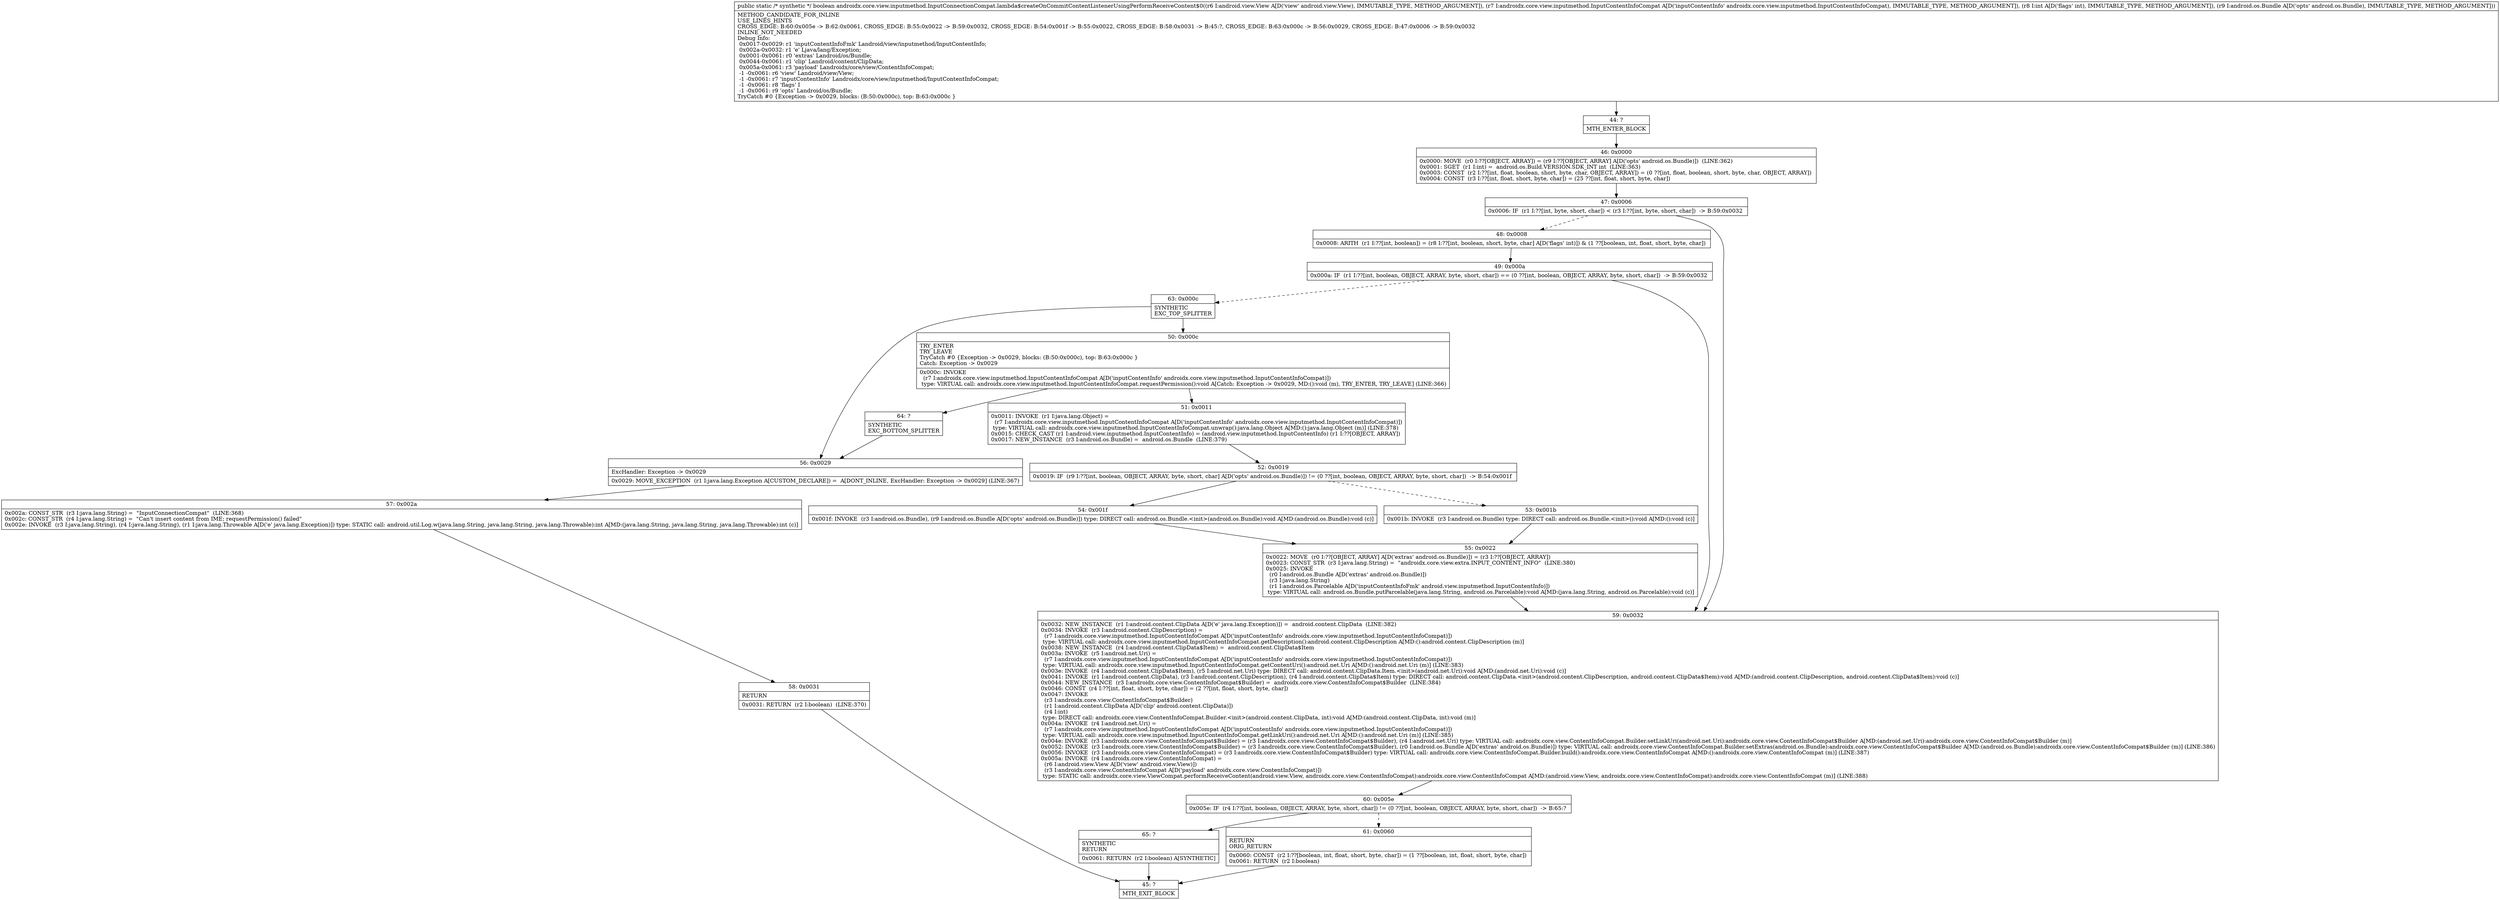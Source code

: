 digraph "CFG forandroidx.core.view.inputmethod.InputConnectionCompat.lambda$createOnCommitContentListenerUsingPerformReceiveContent$0(Landroid\/view\/View;Landroidx\/core\/view\/inputmethod\/InputContentInfoCompat;ILandroid\/os\/Bundle;)Z" {
Node_44 [shape=record,label="{44\:\ ?|MTH_ENTER_BLOCK\l}"];
Node_46 [shape=record,label="{46\:\ 0x0000|0x0000: MOVE  (r0 I:??[OBJECT, ARRAY]) = (r9 I:??[OBJECT, ARRAY] A[D('opts' android.os.Bundle)])  (LINE:362)\l0x0001: SGET  (r1 I:int) =  android.os.Build.VERSION.SDK_INT int  (LINE:363)\l0x0003: CONST  (r2 I:??[int, float, boolean, short, byte, char, OBJECT, ARRAY]) = (0 ??[int, float, boolean, short, byte, char, OBJECT, ARRAY]) \l0x0004: CONST  (r3 I:??[int, float, short, byte, char]) = (25 ??[int, float, short, byte, char]) \l}"];
Node_47 [shape=record,label="{47\:\ 0x0006|0x0006: IF  (r1 I:??[int, byte, short, char]) \< (r3 I:??[int, byte, short, char])  \-\> B:59:0x0032 \l}"];
Node_48 [shape=record,label="{48\:\ 0x0008|0x0008: ARITH  (r1 I:??[int, boolean]) = (r8 I:??[int, boolean, short, byte, char] A[D('flags' int)]) & (1 ??[boolean, int, float, short, byte, char]) \l}"];
Node_49 [shape=record,label="{49\:\ 0x000a|0x000a: IF  (r1 I:??[int, boolean, OBJECT, ARRAY, byte, short, char]) == (0 ??[int, boolean, OBJECT, ARRAY, byte, short, char])  \-\> B:59:0x0032 \l}"];
Node_63 [shape=record,label="{63\:\ 0x000c|SYNTHETIC\lEXC_TOP_SPLITTER\l}"];
Node_50 [shape=record,label="{50\:\ 0x000c|TRY_ENTER\lTRY_LEAVE\lTryCatch #0 \{Exception \-\> 0x0029, blocks: (B:50:0x000c), top: B:63:0x000c \}\lCatch: Exception \-\> 0x0029\l|0x000c: INVOKE  \l  (r7 I:androidx.core.view.inputmethod.InputContentInfoCompat A[D('inputContentInfo' androidx.core.view.inputmethod.InputContentInfoCompat)])\l type: VIRTUAL call: androidx.core.view.inputmethod.InputContentInfoCompat.requestPermission():void A[Catch: Exception \-\> 0x0029, MD:():void (m), TRY_ENTER, TRY_LEAVE] (LINE:366)\l}"];
Node_51 [shape=record,label="{51\:\ 0x0011|0x0011: INVOKE  (r1 I:java.lang.Object) = \l  (r7 I:androidx.core.view.inputmethod.InputContentInfoCompat A[D('inputContentInfo' androidx.core.view.inputmethod.InputContentInfoCompat)])\l type: VIRTUAL call: androidx.core.view.inputmethod.InputContentInfoCompat.unwrap():java.lang.Object A[MD:():java.lang.Object (m)] (LINE:378)\l0x0015: CHECK_CAST (r1 I:android.view.inputmethod.InputContentInfo) = (android.view.inputmethod.InputContentInfo) (r1 I:??[OBJECT, ARRAY]) \l0x0017: NEW_INSTANCE  (r3 I:android.os.Bundle) =  android.os.Bundle  (LINE:379)\l}"];
Node_52 [shape=record,label="{52\:\ 0x0019|0x0019: IF  (r9 I:??[int, boolean, OBJECT, ARRAY, byte, short, char] A[D('opts' android.os.Bundle)]) != (0 ??[int, boolean, OBJECT, ARRAY, byte, short, char])  \-\> B:54:0x001f \l}"];
Node_53 [shape=record,label="{53\:\ 0x001b|0x001b: INVOKE  (r3 I:android.os.Bundle) type: DIRECT call: android.os.Bundle.\<init\>():void A[MD:():void (c)]\l}"];
Node_55 [shape=record,label="{55\:\ 0x0022|0x0022: MOVE  (r0 I:??[OBJECT, ARRAY] A[D('extras' android.os.Bundle)]) = (r3 I:??[OBJECT, ARRAY]) \l0x0023: CONST_STR  (r3 I:java.lang.String) =  \"androidx.core.view.extra.INPUT_CONTENT_INFO\"  (LINE:380)\l0x0025: INVOKE  \l  (r0 I:android.os.Bundle A[D('extras' android.os.Bundle)])\l  (r3 I:java.lang.String)\l  (r1 I:android.os.Parcelable A[D('inputContentInfoFmk' android.view.inputmethod.InputContentInfo)])\l type: VIRTUAL call: android.os.Bundle.putParcelable(java.lang.String, android.os.Parcelable):void A[MD:(java.lang.String, android.os.Parcelable):void (c)]\l}"];
Node_54 [shape=record,label="{54\:\ 0x001f|0x001f: INVOKE  (r3 I:android.os.Bundle), (r9 I:android.os.Bundle A[D('opts' android.os.Bundle)]) type: DIRECT call: android.os.Bundle.\<init\>(android.os.Bundle):void A[MD:(android.os.Bundle):void (c)]\l}"];
Node_64 [shape=record,label="{64\:\ ?|SYNTHETIC\lEXC_BOTTOM_SPLITTER\l}"];
Node_56 [shape=record,label="{56\:\ 0x0029|ExcHandler: Exception \-\> 0x0029\l|0x0029: MOVE_EXCEPTION  (r1 I:java.lang.Exception A[CUSTOM_DECLARE]) =  A[DONT_INLINE, ExcHandler: Exception \-\> 0x0029] (LINE:367)\l}"];
Node_57 [shape=record,label="{57\:\ 0x002a|0x002a: CONST_STR  (r3 I:java.lang.String) =  \"InputConnectionCompat\"  (LINE:368)\l0x002c: CONST_STR  (r4 I:java.lang.String) =  \"Can't insert content from IME; requestPermission() failed\" \l0x002e: INVOKE  (r3 I:java.lang.String), (r4 I:java.lang.String), (r1 I:java.lang.Throwable A[D('e' java.lang.Exception)]) type: STATIC call: android.util.Log.w(java.lang.String, java.lang.String, java.lang.Throwable):int A[MD:(java.lang.String, java.lang.String, java.lang.Throwable):int (c)]\l}"];
Node_58 [shape=record,label="{58\:\ 0x0031|RETURN\l|0x0031: RETURN  (r2 I:boolean)  (LINE:370)\l}"];
Node_45 [shape=record,label="{45\:\ ?|MTH_EXIT_BLOCK\l}"];
Node_59 [shape=record,label="{59\:\ 0x0032|0x0032: NEW_INSTANCE  (r1 I:android.content.ClipData A[D('e' java.lang.Exception)]) =  android.content.ClipData  (LINE:382)\l0x0034: INVOKE  (r3 I:android.content.ClipDescription) = \l  (r7 I:androidx.core.view.inputmethod.InputContentInfoCompat A[D('inputContentInfo' androidx.core.view.inputmethod.InputContentInfoCompat)])\l type: VIRTUAL call: androidx.core.view.inputmethod.InputContentInfoCompat.getDescription():android.content.ClipDescription A[MD:():android.content.ClipDescription (m)]\l0x0038: NEW_INSTANCE  (r4 I:android.content.ClipData$Item) =  android.content.ClipData$Item \l0x003a: INVOKE  (r5 I:android.net.Uri) = \l  (r7 I:androidx.core.view.inputmethod.InputContentInfoCompat A[D('inputContentInfo' androidx.core.view.inputmethod.InputContentInfoCompat)])\l type: VIRTUAL call: androidx.core.view.inputmethod.InputContentInfoCompat.getContentUri():android.net.Uri A[MD:():android.net.Uri (m)] (LINE:383)\l0x003e: INVOKE  (r4 I:android.content.ClipData$Item), (r5 I:android.net.Uri) type: DIRECT call: android.content.ClipData.Item.\<init\>(android.net.Uri):void A[MD:(android.net.Uri):void (c)]\l0x0041: INVOKE  (r1 I:android.content.ClipData), (r3 I:android.content.ClipDescription), (r4 I:android.content.ClipData$Item) type: DIRECT call: android.content.ClipData.\<init\>(android.content.ClipDescription, android.content.ClipData$Item):void A[MD:(android.content.ClipDescription, android.content.ClipData$Item):void (c)]\l0x0044: NEW_INSTANCE  (r3 I:androidx.core.view.ContentInfoCompat$Builder) =  androidx.core.view.ContentInfoCompat$Builder  (LINE:384)\l0x0046: CONST  (r4 I:??[int, float, short, byte, char]) = (2 ??[int, float, short, byte, char]) \l0x0047: INVOKE  \l  (r3 I:androidx.core.view.ContentInfoCompat$Builder)\l  (r1 I:android.content.ClipData A[D('clip' android.content.ClipData)])\l  (r4 I:int)\l type: DIRECT call: androidx.core.view.ContentInfoCompat.Builder.\<init\>(android.content.ClipData, int):void A[MD:(android.content.ClipData, int):void (m)]\l0x004a: INVOKE  (r4 I:android.net.Uri) = \l  (r7 I:androidx.core.view.inputmethod.InputContentInfoCompat A[D('inputContentInfo' androidx.core.view.inputmethod.InputContentInfoCompat)])\l type: VIRTUAL call: androidx.core.view.inputmethod.InputContentInfoCompat.getLinkUri():android.net.Uri A[MD:():android.net.Uri (m)] (LINE:385)\l0x004e: INVOKE  (r3 I:androidx.core.view.ContentInfoCompat$Builder) = (r3 I:androidx.core.view.ContentInfoCompat$Builder), (r4 I:android.net.Uri) type: VIRTUAL call: androidx.core.view.ContentInfoCompat.Builder.setLinkUri(android.net.Uri):androidx.core.view.ContentInfoCompat$Builder A[MD:(android.net.Uri):androidx.core.view.ContentInfoCompat$Builder (m)]\l0x0052: INVOKE  (r3 I:androidx.core.view.ContentInfoCompat$Builder) = (r3 I:androidx.core.view.ContentInfoCompat$Builder), (r0 I:android.os.Bundle A[D('extras' android.os.Bundle)]) type: VIRTUAL call: androidx.core.view.ContentInfoCompat.Builder.setExtras(android.os.Bundle):androidx.core.view.ContentInfoCompat$Builder A[MD:(android.os.Bundle):androidx.core.view.ContentInfoCompat$Builder (m)] (LINE:386)\l0x0056: INVOKE  (r3 I:androidx.core.view.ContentInfoCompat) = (r3 I:androidx.core.view.ContentInfoCompat$Builder) type: VIRTUAL call: androidx.core.view.ContentInfoCompat.Builder.build():androidx.core.view.ContentInfoCompat A[MD:():androidx.core.view.ContentInfoCompat (m)] (LINE:387)\l0x005a: INVOKE  (r4 I:androidx.core.view.ContentInfoCompat) = \l  (r6 I:android.view.View A[D('view' android.view.View)])\l  (r3 I:androidx.core.view.ContentInfoCompat A[D('payload' androidx.core.view.ContentInfoCompat)])\l type: STATIC call: androidx.core.view.ViewCompat.performReceiveContent(android.view.View, androidx.core.view.ContentInfoCompat):androidx.core.view.ContentInfoCompat A[MD:(android.view.View, androidx.core.view.ContentInfoCompat):androidx.core.view.ContentInfoCompat (m)] (LINE:388)\l}"];
Node_60 [shape=record,label="{60\:\ 0x005e|0x005e: IF  (r4 I:??[int, boolean, OBJECT, ARRAY, byte, short, char]) != (0 ??[int, boolean, OBJECT, ARRAY, byte, short, char])  \-\> B:65:? \l}"];
Node_61 [shape=record,label="{61\:\ 0x0060|RETURN\lORIG_RETURN\l|0x0060: CONST  (r2 I:??[boolean, int, float, short, byte, char]) = (1 ??[boolean, int, float, short, byte, char]) \l0x0061: RETURN  (r2 I:boolean) \l}"];
Node_65 [shape=record,label="{65\:\ ?|SYNTHETIC\lRETURN\l|0x0061: RETURN  (r2 I:boolean) A[SYNTHETIC]\l}"];
MethodNode[shape=record,label="{public static \/* synthetic *\/ boolean androidx.core.view.inputmethod.InputConnectionCompat.lambda$createOnCommitContentListenerUsingPerformReceiveContent$0((r6 I:android.view.View A[D('view' android.view.View), IMMUTABLE_TYPE, METHOD_ARGUMENT]), (r7 I:androidx.core.view.inputmethod.InputContentInfoCompat A[D('inputContentInfo' androidx.core.view.inputmethod.InputContentInfoCompat), IMMUTABLE_TYPE, METHOD_ARGUMENT]), (r8 I:int A[D('flags' int), IMMUTABLE_TYPE, METHOD_ARGUMENT]), (r9 I:android.os.Bundle A[D('opts' android.os.Bundle), IMMUTABLE_TYPE, METHOD_ARGUMENT]))  | METHOD_CANDIDATE_FOR_INLINE\lUSE_LINES_HINTS\lCROSS_EDGE: B:60:0x005e \-\> B:62:0x0061, CROSS_EDGE: B:55:0x0022 \-\> B:59:0x0032, CROSS_EDGE: B:54:0x001f \-\> B:55:0x0022, CROSS_EDGE: B:58:0x0031 \-\> B:45:?, CROSS_EDGE: B:63:0x000c \-\> B:56:0x0029, CROSS_EDGE: B:47:0x0006 \-\> B:59:0x0032\lINLINE_NOT_NEEDED\lDebug Info:\l  0x0017\-0x0029: r1 'inputContentInfoFmk' Landroid\/view\/inputmethod\/InputContentInfo;\l  0x002a\-0x0032: r1 'e' Ljava\/lang\/Exception;\l  0x0001\-0x0061: r0 'extras' Landroid\/os\/Bundle;\l  0x0044\-0x0061: r1 'clip' Landroid\/content\/ClipData;\l  0x005a\-0x0061: r3 'payload' Landroidx\/core\/view\/ContentInfoCompat;\l  \-1 \-0x0061: r6 'view' Landroid\/view\/View;\l  \-1 \-0x0061: r7 'inputContentInfo' Landroidx\/core\/view\/inputmethod\/InputContentInfoCompat;\l  \-1 \-0x0061: r8 'flags' I\l  \-1 \-0x0061: r9 'opts' Landroid\/os\/Bundle;\lTryCatch #0 \{Exception \-\> 0x0029, blocks: (B:50:0x000c), top: B:63:0x000c \}\l}"];
MethodNode -> Node_44;Node_44 -> Node_46;
Node_46 -> Node_47;
Node_47 -> Node_48[style=dashed];
Node_47 -> Node_59;
Node_48 -> Node_49;
Node_49 -> Node_59;
Node_49 -> Node_63[style=dashed];
Node_63 -> Node_50;
Node_63 -> Node_56;
Node_50 -> Node_51;
Node_50 -> Node_64;
Node_51 -> Node_52;
Node_52 -> Node_53[style=dashed];
Node_52 -> Node_54;
Node_53 -> Node_55;
Node_55 -> Node_59;
Node_54 -> Node_55;
Node_64 -> Node_56;
Node_56 -> Node_57;
Node_57 -> Node_58;
Node_58 -> Node_45;
Node_59 -> Node_60;
Node_60 -> Node_61[style=dashed];
Node_60 -> Node_65;
Node_61 -> Node_45;
Node_65 -> Node_45;
}

